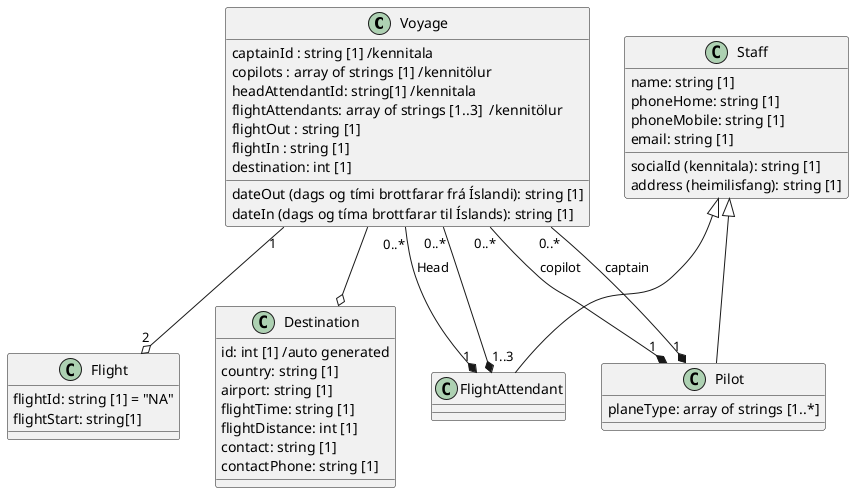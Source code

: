@startuml

class Voyage {
  captainId : string [1] /kennitala
  copilots : array of strings [1] /kennitölur
  headAttendantId: string[1] /kennitala
  flightAttendants: array of strings [1..3]  /kennitölur
  flightOut : string [1]
  flightIn : string [1]
  destination: int [1]  
  dateOut (dags og tími brottfarar frá Íslandi): string [1]
  dateIn (dags og tíma brottfarar til Íslands): string [1]
}

class Staff {
  name: string [1]
  socialId (kennitala): string [1]
  address (heimilisfang): string [1]
  phoneHome: string [1]
  phoneMobile: string [1]
  email: string [1]
}

class Pilot {
  planeType: array of strings [1..*]
}

class Flight {
  flightId: string [1] = "NA"
  flightStart: string[1]
}

class Destination {
  id: int [1] /auto generated
  country: string [1]
  airport: string [1]
  flightTime: string [1]
  flightDistance: int [1]
  contact: string [1]
  contactPhone: string [1]
}

Staff <|-- Pilot
Staff <|-- FlightAttendant
Voyage "1" --o "2" Flight 
Voyage "0..*" --* "1" Pilot : copilot
Voyage "0..*" --* "1" Pilot : captain 
Voyage "0..*" --* "1" FlightAttendant : Head
Voyage "0..*" --* "1..3" FlightAttendant
Voyage --o Destination

@enduml
